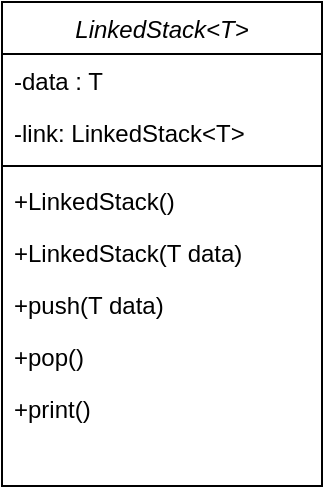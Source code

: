 <mxfile version="14.6.1" type="device" pages="6"><diagram id="C5RBs43oDa-KdzZeNtuy" name="Stack"><mxGraphModel dx="1422" dy="737" grid="1" gridSize="10" guides="1" tooltips="1" connect="1" arrows="1" fold="1" page="1" pageScale="1" pageWidth="827" pageHeight="1169" math="0" shadow="0"><root><mxCell id="WIyWlLk6GJQsqaUBKTNV-0"/><mxCell id="WIyWlLk6GJQsqaUBKTNV-1" parent="WIyWlLk6GJQsqaUBKTNV-0"/><mxCell id="zkfFHV4jXpPFQw0GAbJ--0" value="LinkedStack&lt;T&gt;" style="swimlane;fontStyle=2;align=center;verticalAlign=top;childLayout=stackLayout;horizontal=1;startSize=26;horizontalStack=0;resizeParent=1;resizeLast=0;collapsible=1;marginBottom=0;rounded=0;shadow=0;strokeWidth=1;" parent="WIyWlLk6GJQsqaUBKTNV-1" vertex="1"><mxGeometry x="220" y="120" width="160" height="242" as="geometry"><mxRectangle x="230" y="140" width="160" height="26" as="alternateBounds"/></mxGeometry></mxCell><mxCell id="zkfFHV4jXpPFQw0GAbJ--1" value="-data : T" style="text;align=left;verticalAlign=top;spacingLeft=4;spacingRight=4;overflow=hidden;rotatable=0;points=[[0,0.5],[1,0.5]];portConstraint=eastwest;" parent="zkfFHV4jXpPFQw0GAbJ--0" vertex="1"><mxGeometry y="26" width="160" height="26" as="geometry"/></mxCell><mxCell id="U_jx0xz8f3jHCyeJNCuz-4" value="-link: LinkedStack&lt;T&gt;" style="text;align=left;verticalAlign=top;spacingLeft=4;spacingRight=4;overflow=hidden;rotatable=0;points=[[0,0.5],[1,0.5]];portConstraint=eastwest;" parent="zkfFHV4jXpPFQw0GAbJ--0" vertex="1"><mxGeometry y="52" width="160" height="26" as="geometry"/></mxCell><mxCell id="zkfFHV4jXpPFQw0GAbJ--4" value="" style="line;html=1;strokeWidth=1;align=left;verticalAlign=middle;spacingTop=-1;spacingLeft=3;spacingRight=3;rotatable=0;labelPosition=right;points=[];portConstraint=eastwest;" parent="zkfFHV4jXpPFQw0GAbJ--0" vertex="1"><mxGeometry y="78" width="160" height="8" as="geometry"/></mxCell><mxCell id="zkfFHV4jXpPFQw0GAbJ--5" value="+LinkedStack()" style="text;align=left;verticalAlign=top;spacingLeft=4;spacingRight=4;overflow=hidden;rotatable=0;points=[[0,0.5],[1,0.5]];portConstraint=eastwest;" parent="zkfFHV4jXpPFQw0GAbJ--0" vertex="1"><mxGeometry y="86" width="160" height="26" as="geometry"/></mxCell><mxCell id="Gjav0q7gZpgIkzUmLPk4-0" value="+LinkedStack(T data)" style="text;align=left;verticalAlign=top;spacingLeft=4;spacingRight=4;overflow=hidden;rotatable=0;points=[[0,0.5],[1,0.5]];portConstraint=eastwest;" parent="zkfFHV4jXpPFQw0GAbJ--0" vertex="1"><mxGeometry y="112" width="160" height="26" as="geometry"/></mxCell><mxCell id="U_jx0xz8f3jHCyeJNCuz-3" value="+push(T data)" style="text;align=left;verticalAlign=top;spacingLeft=4;spacingRight=4;overflow=hidden;rotatable=0;points=[[0,0.5],[1,0.5]];portConstraint=eastwest;" parent="zkfFHV4jXpPFQw0GAbJ--0" vertex="1"><mxGeometry y="138" width="160" height="26" as="geometry"/></mxCell><mxCell id="U_jx0xz8f3jHCyeJNCuz-0" value="+pop()" style="text;align=left;verticalAlign=top;spacingLeft=4;spacingRight=4;overflow=hidden;rotatable=0;points=[[0,0.5],[1,0.5]];portConstraint=eastwest;" parent="zkfFHV4jXpPFQw0GAbJ--0" vertex="1"><mxGeometry y="164" width="160" height="26" as="geometry"/></mxCell><mxCell id="U_jx0xz8f3jHCyeJNCuz-1" value="+print()" style="text;align=left;verticalAlign=top;spacingLeft=4;spacingRight=4;overflow=hidden;rotatable=0;points=[[0,0.5],[1,0.5]];portConstraint=eastwest;" parent="zkfFHV4jXpPFQw0GAbJ--0" vertex="1"><mxGeometry y="190" width="160" height="26" as="geometry"/></mxCell></root></mxGraphModel></diagram><diagram id="ILdFSTdMz445d6EzW77A" name="push"><mxGraphModel dx="1422" dy="737" grid="1" gridSize="10" guides="1" tooltips="1" connect="1" arrows="1" fold="1" page="1" pageScale="1" pageWidth="827" pageHeight="1169" math="0" shadow="0"><root><mxCell id="MnfVbSTkbf0HFc25TVEu-0"/><mxCell id="MnfVbSTkbf0HFc25TVEu-1" parent="MnfVbSTkbf0HFc25TVEu-0"/><mxCell id="OUeRWbcd-iy1fhBErQx--0" value="Stack" style="shape=table;html=1;whiteSpace=wrap;startSize=20;container=1;collapsible=0;childLayout=tableLayout;" parent="MnfVbSTkbf0HFc25TVEu-1" vertex="1"><mxGeometry x="40" y="180" width="170" height="70" as="geometry"/></mxCell><mxCell id="OUeRWbcd-iy1fhBErQx--1" value="" style="shape=partialRectangle;html=1;whiteSpace=wrap;collapsible=0;dropTarget=0;pointerEvents=0;fillColor=none;top=0;left=0;bottom=0;right=0;points=[[0,0.5],[1,0.5]];portConstraint=eastwest;" parent="OUeRWbcd-iy1fhBErQx--0" vertex="1"><mxGeometry y="20" width="170" height="23" as="geometry"/></mxCell><mxCell id="OUeRWbcd-iy1fhBErQx--2" value="data" style="shape=partialRectangle;html=1;whiteSpace=wrap;connectable=0;overflow=hidden;fillColor=none;top=0;left=0;bottom=0;right=0;" parent="OUeRWbcd-iy1fhBErQx--1" vertex="1"><mxGeometry width="40" height="23" as="geometry"/></mxCell><mxCell id="OUeRWbcd-iy1fhBErQx--3" value="default" style="shape=partialRectangle;html=1;whiteSpace=wrap;connectable=0;overflow=hidden;fillColor=none;top=0;left=0;bottom=0;right=0;" parent="OUeRWbcd-iy1fhBErQx--1" vertex="1"><mxGeometry x="40" width="130" height="23" as="geometry"/></mxCell><mxCell id="OUeRWbcd-iy1fhBErQx--4" value="" style="shape=partialRectangle;html=1;whiteSpace=wrap;collapsible=0;dropTarget=0;pointerEvents=0;fillColor=none;top=0;left=0;bottom=0;right=0;points=[[0,0.5],[1,0.5]];portConstraint=eastwest;" parent="OUeRWbcd-iy1fhBErQx--0" vertex="1"><mxGeometry y="43" width="170" height="27" as="geometry"/></mxCell><mxCell id="OUeRWbcd-iy1fhBErQx--5" value="link" style="shape=partialRectangle;html=1;whiteSpace=wrap;connectable=0;overflow=hidden;fillColor=none;top=0;left=0;bottom=0;right=0;" parent="OUeRWbcd-iy1fhBErQx--4" vertex="1"><mxGeometry width="40" height="27" as="geometry"/></mxCell><mxCell id="OUeRWbcd-iy1fhBErQx--6" value="Node" style="shape=partialRectangle;html=1;whiteSpace=wrap;connectable=0;overflow=hidden;fillColor=#fff2cc;top=0;left=0;bottom=0;right=0;strokeColor=#d6b656;" parent="OUeRWbcd-iy1fhBErQx--4" vertex="1"><mxGeometry x="40" width="130" height="27" as="geometry"/></mxCell><mxCell id="7AyLF23Lwh1sRZH7eosT-0" value="Node" style="shape=table;html=1;whiteSpace=wrap;startSize=20;container=1;collapsible=0;childLayout=tableLayout;" parent="MnfVbSTkbf0HFc25TVEu-1" vertex="1"><mxGeometry x="260" y="180" width="170" height="70" as="geometry"/></mxCell><mxCell id="7AyLF23Lwh1sRZH7eosT-1" value="" style="shape=partialRectangle;html=1;whiteSpace=wrap;collapsible=0;dropTarget=0;pointerEvents=0;fillColor=none;top=0;left=0;bottom=0;right=0;points=[[0,0.5],[1,0.5]];portConstraint=eastwest;" parent="7AyLF23Lwh1sRZH7eosT-0" vertex="1"><mxGeometry y="20" width="170" height="23" as="geometry"/></mxCell><mxCell id="7AyLF23Lwh1sRZH7eosT-2" value="data" style="shape=partialRectangle;html=1;whiteSpace=wrap;connectable=0;overflow=hidden;fillColor=none;top=0;left=0;bottom=0;right=0;" parent="7AyLF23Lwh1sRZH7eosT-1" vertex="1"><mxGeometry width="40" height="23" as="geometry"/></mxCell><mxCell id="7AyLF23Lwh1sRZH7eosT-3" value="ABC" style="shape=partialRectangle;html=1;whiteSpace=wrap;connectable=0;overflow=hidden;fillColor=none;top=0;left=0;bottom=0;right=0;" parent="7AyLF23Lwh1sRZH7eosT-1" vertex="1"><mxGeometry x="40" width="130" height="23" as="geometry"/></mxCell><mxCell id="7AyLF23Lwh1sRZH7eosT-4" value="" style="shape=partialRectangle;html=1;whiteSpace=wrap;collapsible=0;dropTarget=0;pointerEvents=0;fillColor=none;top=0;left=0;bottom=0;right=0;points=[[0,0.5],[1,0.5]];portConstraint=eastwest;" parent="7AyLF23Lwh1sRZH7eosT-0" vertex="1"><mxGeometry y="43" width="170" height="27" as="geometry"/></mxCell><mxCell id="7AyLF23Lwh1sRZH7eosT-5" value="link" style="shape=partialRectangle;html=1;whiteSpace=wrap;connectable=0;overflow=hidden;fillColor=none;top=0;left=0;bottom=0;right=0;" parent="7AyLF23Lwh1sRZH7eosT-4" vertex="1"><mxGeometry width="40" height="27" as="geometry"/></mxCell><mxCell id="7AyLF23Lwh1sRZH7eosT-6" value="null" style="shape=partialRectangle;html=1;whiteSpace=wrap;connectable=0;overflow=hidden;fillColor=none;top=0;left=0;bottom=0;right=0;" parent="7AyLF23Lwh1sRZH7eosT-4" vertex="1"><mxGeometry x="40" width="130" height="27" as="geometry"/></mxCell><mxCell id="lFqsLT2ew4MOCOXCd8q2-2" style="edgeStyle=orthogonalEdgeStyle;rounded=0;orthogonalLoop=1;jettySize=auto;html=1;entryX=0;entryY=0;entryDx=0;entryDy=0;" parent="MnfVbSTkbf0HFc25TVEu-1" source="OUeRWbcd-iy1fhBErQx--4" target="7AyLF23Lwh1sRZH7eosT-0" edge="1"><mxGeometry relative="1" as="geometry"/></mxCell><mxCell id="L0BkbAd3pCmM5xKtHcHA-0" value="Stack" style="shape=table;html=1;whiteSpace=wrap;startSize=20;container=1;collapsible=0;childLayout=tableLayout;" parent="MnfVbSTkbf0HFc25TVEu-1" vertex="1"><mxGeometry x="40" y="50" width="170" height="70" as="geometry"/></mxCell><mxCell id="L0BkbAd3pCmM5xKtHcHA-1" value="" style="shape=partialRectangle;html=1;whiteSpace=wrap;collapsible=0;dropTarget=0;pointerEvents=0;fillColor=none;top=0;left=0;bottom=0;right=0;points=[[0,0.5],[1,0.5]];portConstraint=eastwest;" parent="L0BkbAd3pCmM5xKtHcHA-0" vertex="1"><mxGeometry y="20" width="170" height="23" as="geometry"/></mxCell><mxCell id="L0BkbAd3pCmM5xKtHcHA-2" value="data" style="shape=partialRectangle;html=1;whiteSpace=wrap;connectable=0;overflow=hidden;fillColor=none;top=0;left=0;bottom=0;right=0;" parent="L0BkbAd3pCmM5xKtHcHA-1" vertex="1"><mxGeometry width="40" height="23" as="geometry"/></mxCell><mxCell id="L0BkbAd3pCmM5xKtHcHA-3" value="default" style="shape=partialRectangle;html=1;whiteSpace=wrap;connectable=0;overflow=hidden;fillColor=none;top=0;left=0;bottom=0;right=0;" parent="L0BkbAd3pCmM5xKtHcHA-1" vertex="1"><mxGeometry x="40" width="130" height="23" as="geometry"/></mxCell><mxCell id="L0BkbAd3pCmM5xKtHcHA-4" value="" style="shape=partialRectangle;html=1;whiteSpace=wrap;collapsible=0;dropTarget=0;pointerEvents=0;fillColor=none;top=0;left=0;bottom=0;right=0;points=[[0,0.5],[1,0.5]];portConstraint=eastwest;" parent="L0BkbAd3pCmM5xKtHcHA-0" vertex="1"><mxGeometry y="43" width="170" height="27" as="geometry"/></mxCell><mxCell id="L0BkbAd3pCmM5xKtHcHA-5" value="link" style="shape=partialRectangle;html=1;whiteSpace=wrap;connectable=0;overflow=hidden;fillColor=none;top=0;left=0;bottom=0;right=0;" parent="L0BkbAd3pCmM5xKtHcHA-4" vertex="1"><mxGeometry width="40" height="27" as="geometry"/></mxCell><mxCell id="L0BkbAd3pCmM5xKtHcHA-6" value="null" style="shape=partialRectangle;html=1;whiteSpace=wrap;connectable=0;overflow=hidden;fillColor=#f8cecc;top=0;left=0;bottom=0;right=0;strokeColor=#b85450;" parent="L0BkbAd3pCmM5xKtHcHA-4" vertex="1"><mxGeometry x="40" width="130" height="27" as="geometry"/></mxCell><mxCell id="L0BkbAd3pCmM5xKtHcHA-7" value="Node" style="shape=table;html=1;whiteSpace=wrap;startSize=20;container=1;collapsible=0;childLayout=tableLayout;" parent="MnfVbSTkbf0HFc25TVEu-1" vertex="1"><mxGeometry x="260" y="50" width="170" height="70" as="geometry"/></mxCell><mxCell id="L0BkbAd3pCmM5xKtHcHA-8" value="" style="shape=partialRectangle;html=1;whiteSpace=wrap;collapsible=0;dropTarget=0;pointerEvents=0;fillColor=none;top=0;left=0;bottom=0;right=0;points=[[0,0.5],[1,0.5]];portConstraint=eastwest;" parent="L0BkbAd3pCmM5xKtHcHA-7" vertex="1"><mxGeometry y="20" width="170" height="23" as="geometry"/></mxCell><mxCell id="L0BkbAd3pCmM5xKtHcHA-9" value="data" style="shape=partialRectangle;html=1;whiteSpace=wrap;connectable=0;overflow=hidden;fillColor=none;top=0;left=0;bottom=0;right=0;" parent="L0BkbAd3pCmM5xKtHcHA-8" vertex="1"><mxGeometry width="40" height="23" as="geometry"/></mxCell><mxCell id="L0BkbAd3pCmM5xKtHcHA-10" value="ABC" style="shape=partialRectangle;html=1;whiteSpace=wrap;connectable=0;overflow=hidden;fillColor=none;top=0;left=0;bottom=0;right=0;" parent="L0BkbAd3pCmM5xKtHcHA-8" vertex="1"><mxGeometry x="40" width="130" height="23" as="geometry"/></mxCell><mxCell id="L0BkbAd3pCmM5xKtHcHA-11" value="" style="shape=partialRectangle;html=1;whiteSpace=wrap;collapsible=0;dropTarget=0;pointerEvents=0;fillColor=none;top=0;left=0;bottom=0;right=0;points=[[0,0.5],[1,0.5]];portConstraint=eastwest;" parent="L0BkbAd3pCmM5xKtHcHA-7" vertex="1"><mxGeometry y="43" width="170" height="27" as="geometry"/></mxCell><mxCell id="L0BkbAd3pCmM5xKtHcHA-12" value="link" style="shape=partialRectangle;html=1;whiteSpace=wrap;connectable=0;overflow=hidden;fillColor=none;top=0;left=0;bottom=0;right=0;" parent="L0BkbAd3pCmM5xKtHcHA-11" vertex="1"><mxGeometry width="40" height="27" as="geometry"/></mxCell><mxCell id="L0BkbAd3pCmM5xKtHcHA-13" value="null" style="shape=partialRectangle;html=1;whiteSpace=wrap;connectable=0;overflow=hidden;fillColor=none;top=0;left=0;bottom=0;right=0;" parent="L0BkbAd3pCmM5xKtHcHA-11" vertex="1"><mxGeometry x="40" width="130" height="27" as="geometry"/></mxCell></root></mxGraphModel></diagram><diagram id="bH_39TGIaGTgIViiGBHV" name="push2"><mxGraphModel dx="1422" dy="737" grid="1" gridSize="10" guides="1" tooltips="1" connect="1" arrows="1" fold="1" page="1" pageScale="1" pageWidth="827" pageHeight="1169" math="0" shadow="0"><root><mxCell id="cRjyEO72RTVFM3YTqrqa-0"/><mxCell id="cRjyEO72RTVFM3YTqrqa-1" parent="cRjyEO72RTVFM3YTqrqa-0"/><mxCell id="mmiGg-WSc-DtAzu9xIp1-0" value="Stack" style="shape=table;html=1;whiteSpace=wrap;startSize=20;container=1;collapsible=0;childLayout=tableLayout;" parent="cRjyEO72RTVFM3YTqrqa-1" vertex="1"><mxGeometry x="40" y="60" width="170" height="70" as="geometry"/></mxCell><mxCell id="mmiGg-WSc-DtAzu9xIp1-1" value="" style="shape=partialRectangle;html=1;whiteSpace=wrap;collapsible=0;dropTarget=0;pointerEvents=0;fillColor=none;top=0;left=0;bottom=0;right=0;points=[[0,0.5],[1,0.5]];portConstraint=eastwest;" parent="mmiGg-WSc-DtAzu9xIp1-0" vertex="1"><mxGeometry y="20" width="170" height="23" as="geometry"/></mxCell><mxCell id="mmiGg-WSc-DtAzu9xIp1-2" value="data" style="shape=partialRectangle;html=1;whiteSpace=wrap;connectable=0;overflow=hidden;fillColor=none;top=0;left=0;bottom=0;right=0;" parent="mmiGg-WSc-DtAzu9xIp1-1" vertex="1"><mxGeometry width="40" height="23" as="geometry"/></mxCell><mxCell id="mmiGg-WSc-DtAzu9xIp1-3" value="default" style="shape=partialRectangle;html=1;whiteSpace=wrap;connectable=0;overflow=hidden;fillColor=none;top=0;left=0;bottom=0;right=0;" parent="mmiGg-WSc-DtAzu9xIp1-1" vertex="1"><mxGeometry x="40" width="130" height="23" as="geometry"/></mxCell><mxCell id="mmiGg-WSc-DtAzu9xIp1-4" value="" style="shape=partialRectangle;html=1;whiteSpace=wrap;collapsible=0;dropTarget=0;pointerEvents=0;fillColor=none;top=0;left=0;bottom=0;right=0;points=[[0,0.5],[1,0.5]];portConstraint=eastwest;" parent="mmiGg-WSc-DtAzu9xIp1-0" vertex="1"><mxGeometry y="43" width="170" height="27" as="geometry"/></mxCell><mxCell id="mmiGg-WSc-DtAzu9xIp1-5" value="link" style="shape=partialRectangle;html=1;whiteSpace=wrap;connectable=0;overflow=hidden;fillColor=none;top=0;left=0;bottom=0;right=0;" parent="mmiGg-WSc-DtAzu9xIp1-4" vertex="1"><mxGeometry width="40" height="27" as="geometry"/></mxCell><mxCell id="mmiGg-WSc-DtAzu9xIp1-6" value="" style="shape=partialRectangle;html=1;whiteSpace=wrap;connectable=0;overflow=hidden;fillColor=#f8cecc;top=0;left=0;bottom=0;right=0;strokeColor=#b85450;" parent="mmiGg-WSc-DtAzu9xIp1-4" vertex="1"><mxGeometry x="40" width="130" height="27" as="geometry"/></mxCell><mxCell id="mmiGg-WSc-DtAzu9xIp1-7" value="" style="shape=table;html=1;whiteSpace=wrap;startSize=20;container=1;collapsible=0;childLayout=tableLayout;" parent="cRjyEO72RTVFM3YTqrqa-1" vertex="1"><mxGeometry x="260" y="60" width="170" height="70" as="geometry"/></mxCell><mxCell id="mmiGg-WSc-DtAzu9xIp1-8" value="" style="shape=partialRectangle;html=1;whiteSpace=wrap;collapsible=0;dropTarget=0;pointerEvents=0;fillColor=none;top=0;left=0;bottom=0;right=0;points=[[0,0.5],[1,0.5]];portConstraint=eastwest;" parent="mmiGg-WSc-DtAzu9xIp1-7" vertex="1"><mxGeometry y="20" width="170" height="23" as="geometry"/></mxCell><mxCell id="mmiGg-WSc-DtAzu9xIp1-9" value="data" style="shape=partialRectangle;html=1;whiteSpace=wrap;connectable=0;overflow=hidden;fillColor=none;top=0;left=0;bottom=0;right=0;" parent="mmiGg-WSc-DtAzu9xIp1-8" vertex="1"><mxGeometry width="40" height="23" as="geometry"/></mxCell><mxCell id="mmiGg-WSc-DtAzu9xIp1-10" value="ABC" style="shape=partialRectangle;html=1;whiteSpace=wrap;connectable=0;overflow=hidden;fillColor=none;top=0;left=0;bottom=0;right=0;" parent="mmiGg-WSc-DtAzu9xIp1-8" vertex="1"><mxGeometry x="40" width="130" height="23" as="geometry"/></mxCell><mxCell id="mmiGg-WSc-DtAzu9xIp1-11" value="" style="shape=partialRectangle;html=1;whiteSpace=wrap;collapsible=0;dropTarget=0;pointerEvents=0;fillColor=none;top=0;left=0;bottom=0;right=0;points=[[0,0.5],[1,0.5]];portConstraint=eastwest;" parent="mmiGg-WSc-DtAzu9xIp1-7" vertex="1"><mxGeometry y="43" width="170" height="27" as="geometry"/></mxCell><mxCell id="mmiGg-WSc-DtAzu9xIp1-12" value="link" style="shape=partialRectangle;html=1;whiteSpace=wrap;connectable=0;overflow=hidden;fillColor=none;top=0;left=0;bottom=0;right=0;" parent="mmiGg-WSc-DtAzu9xIp1-11" vertex="1"><mxGeometry width="40" height="27" as="geometry"/></mxCell><mxCell id="mmiGg-WSc-DtAzu9xIp1-13" value="null" style="shape=partialRectangle;html=1;whiteSpace=wrap;connectable=0;overflow=hidden;top=0;left=0;bottom=0;right=0;strokeColor=#d6b656;fillColor=none;" parent="mmiGg-WSc-DtAzu9xIp1-11" vertex="1"><mxGeometry x="40" width="130" height="27" as="geometry"/></mxCell><mxCell id="mmiGg-WSc-DtAzu9xIp1-14" style="edgeStyle=orthogonalEdgeStyle;rounded=0;orthogonalLoop=1;jettySize=auto;html=1;entryX=0;entryY=0;entryDx=0;entryDy=0;" parent="cRjyEO72RTVFM3YTqrqa-1" source="mmiGg-WSc-DtAzu9xIp1-4" target="mmiGg-WSc-DtAzu9xIp1-7" edge="1"><mxGeometry relative="1" as="geometry"/></mxCell><mxCell id="mmiGg-WSc-DtAzu9xIp1-15" value="Node" style="shape=table;html=1;whiteSpace=wrap;startSize=20;container=1;collapsible=0;childLayout=tableLayout;" parent="cRjyEO72RTVFM3YTqrqa-1" vertex="1"><mxGeometry x="480" y="60" width="170" height="70" as="geometry"/></mxCell><mxCell id="mmiGg-WSc-DtAzu9xIp1-16" value="" style="shape=partialRectangle;html=1;whiteSpace=wrap;collapsible=0;dropTarget=0;pointerEvents=0;fillColor=none;top=0;left=0;bottom=0;right=0;points=[[0,0.5],[1,0.5]];portConstraint=eastwest;" parent="mmiGg-WSc-DtAzu9xIp1-15" vertex="1"><mxGeometry y="20" width="170" height="23" as="geometry"/></mxCell><mxCell id="mmiGg-WSc-DtAzu9xIp1-17" value="data" style="shape=partialRectangle;html=1;whiteSpace=wrap;connectable=0;overflow=hidden;fillColor=none;top=0;left=0;bottom=0;right=0;" parent="mmiGg-WSc-DtAzu9xIp1-16" vertex="1"><mxGeometry width="40" height="23" as="geometry"/></mxCell><mxCell id="mmiGg-WSc-DtAzu9xIp1-18" value="DEF" style="shape=partialRectangle;html=1;whiteSpace=wrap;connectable=0;overflow=hidden;fillColor=none;top=0;left=0;bottom=0;right=0;" parent="mmiGg-WSc-DtAzu9xIp1-16" vertex="1"><mxGeometry x="40" width="130" height="23" as="geometry"/></mxCell><mxCell id="mmiGg-WSc-DtAzu9xIp1-19" value="" style="shape=partialRectangle;html=1;whiteSpace=wrap;collapsible=0;dropTarget=0;pointerEvents=0;fillColor=none;top=0;left=0;bottom=0;right=0;points=[[0,0.5],[1,0.5]];portConstraint=eastwest;" parent="mmiGg-WSc-DtAzu9xIp1-15" vertex="1"><mxGeometry y="43" width="170" height="27" as="geometry"/></mxCell><mxCell id="mmiGg-WSc-DtAzu9xIp1-20" value="link" style="shape=partialRectangle;html=1;whiteSpace=wrap;connectable=0;overflow=hidden;fillColor=none;top=0;left=0;bottom=0;right=0;" parent="mmiGg-WSc-DtAzu9xIp1-19" vertex="1"><mxGeometry width="40" height="27" as="geometry"/></mxCell><mxCell id="mmiGg-WSc-DtAzu9xIp1-21" value="null" style="shape=partialRectangle;html=1;whiteSpace=wrap;connectable=0;overflow=hidden;fillColor=none;top=0;left=0;bottom=0;right=0;" parent="mmiGg-WSc-DtAzu9xIp1-19" vertex="1"><mxGeometry x="40" width="130" height="27" as="geometry"/></mxCell><mxCell id="NBrzEjmh_buGgA7YdGEY-0" value="Stack" style="shape=table;html=1;whiteSpace=wrap;startSize=20;container=1;collapsible=0;childLayout=tableLayout;" parent="cRjyEO72RTVFM3YTqrqa-1" vertex="1"><mxGeometry x="40" y="210" width="170" height="70" as="geometry"/></mxCell><mxCell id="NBrzEjmh_buGgA7YdGEY-1" value="" style="shape=partialRectangle;html=1;whiteSpace=wrap;collapsible=0;dropTarget=0;pointerEvents=0;fillColor=none;top=0;left=0;bottom=0;right=0;points=[[0,0.5],[1,0.5]];portConstraint=eastwest;" parent="NBrzEjmh_buGgA7YdGEY-0" vertex="1"><mxGeometry y="20" width="170" height="23" as="geometry"/></mxCell><mxCell id="NBrzEjmh_buGgA7YdGEY-2" value="data" style="shape=partialRectangle;html=1;whiteSpace=wrap;connectable=0;overflow=hidden;fillColor=none;top=0;left=0;bottom=0;right=0;" parent="NBrzEjmh_buGgA7YdGEY-1" vertex="1"><mxGeometry width="40" height="23" as="geometry"/></mxCell><mxCell id="NBrzEjmh_buGgA7YdGEY-3" value="default" style="shape=partialRectangle;html=1;whiteSpace=wrap;connectable=0;overflow=hidden;fillColor=none;top=0;left=0;bottom=0;right=0;" parent="NBrzEjmh_buGgA7YdGEY-1" vertex="1"><mxGeometry x="40" width="130" height="23" as="geometry"/></mxCell><mxCell id="NBrzEjmh_buGgA7YdGEY-4" value="" style="shape=partialRectangle;html=1;whiteSpace=wrap;collapsible=0;dropTarget=0;pointerEvents=0;fillColor=none;top=0;left=0;bottom=0;right=0;points=[[0,0.5],[1,0.5]];portConstraint=eastwest;" parent="NBrzEjmh_buGgA7YdGEY-0" vertex="1"><mxGeometry y="43" width="170" height="27" as="geometry"/></mxCell><mxCell id="NBrzEjmh_buGgA7YdGEY-5" value="link" style="shape=partialRectangle;html=1;whiteSpace=wrap;connectable=0;overflow=hidden;fillColor=none;top=0;left=0;bottom=0;right=0;" parent="NBrzEjmh_buGgA7YdGEY-4" vertex="1"><mxGeometry width="40" height="27" as="geometry"/></mxCell><mxCell id="NBrzEjmh_buGgA7YdGEY-6" value="" style="shape=partialRectangle;html=1;whiteSpace=wrap;connectable=0;overflow=hidden;top=0;left=0;bottom=0;right=0;strokeColor=#b85450;fillColor=none;" parent="NBrzEjmh_buGgA7YdGEY-4" vertex="1"><mxGeometry x="40" width="130" height="27" as="geometry"/></mxCell><mxCell id="NBrzEjmh_buGgA7YdGEY-7" value="" style="shape=table;html=1;whiteSpace=wrap;startSize=20;container=1;collapsible=0;childLayout=tableLayout;" parent="cRjyEO72RTVFM3YTqrqa-1" vertex="1"><mxGeometry x="260" y="210" width="170" height="70" as="geometry"/></mxCell><mxCell id="NBrzEjmh_buGgA7YdGEY-8" value="" style="shape=partialRectangle;html=1;whiteSpace=wrap;collapsible=0;dropTarget=0;pointerEvents=0;fillColor=none;top=0;left=0;bottom=0;right=0;points=[[0,0.5],[1,0.5]];portConstraint=eastwest;" parent="NBrzEjmh_buGgA7YdGEY-7" vertex="1"><mxGeometry y="20" width="170" height="23" as="geometry"/></mxCell><mxCell id="NBrzEjmh_buGgA7YdGEY-9" value="data" style="shape=partialRectangle;html=1;whiteSpace=wrap;connectable=0;overflow=hidden;fillColor=none;top=0;left=0;bottom=0;right=0;" parent="NBrzEjmh_buGgA7YdGEY-8" vertex="1"><mxGeometry width="40" height="23" as="geometry"/></mxCell><mxCell id="NBrzEjmh_buGgA7YdGEY-10" value="ABC" style="shape=partialRectangle;html=1;whiteSpace=wrap;connectable=0;overflow=hidden;fillColor=none;top=0;left=0;bottom=0;right=0;" parent="NBrzEjmh_buGgA7YdGEY-8" vertex="1"><mxGeometry x="40" width="130" height="23" as="geometry"/></mxCell><mxCell id="NBrzEjmh_buGgA7YdGEY-11" value="" style="shape=partialRectangle;html=1;whiteSpace=wrap;collapsible=0;dropTarget=0;pointerEvents=0;fillColor=none;top=0;left=0;bottom=0;right=0;points=[[0,0.5],[1,0.5]];portConstraint=eastwest;" parent="NBrzEjmh_buGgA7YdGEY-7" vertex="1"><mxGeometry y="43" width="170" height="27" as="geometry"/></mxCell><mxCell id="NBrzEjmh_buGgA7YdGEY-12" value="link" style="shape=partialRectangle;html=1;whiteSpace=wrap;connectable=0;overflow=hidden;fillColor=none;top=0;left=0;bottom=0;right=0;" parent="NBrzEjmh_buGgA7YdGEY-11" vertex="1"><mxGeometry width="40" height="27" as="geometry"/></mxCell><mxCell id="NBrzEjmh_buGgA7YdGEY-13" value="Node" style="shape=partialRectangle;html=1;whiteSpace=wrap;connectable=0;overflow=hidden;top=0;left=0;bottom=0;right=0;strokeColor=#d6b656;fillColor=#fff2cc;" parent="NBrzEjmh_buGgA7YdGEY-11" vertex="1"><mxGeometry x="40" width="130" height="27" as="geometry"/></mxCell><mxCell id="NBrzEjmh_buGgA7YdGEY-14" style="edgeStyle=orthogonalEdgeStyle;rounded=0;orthogonalLoop=1;jettySize=auto;html=1;entryX=0;entryY=0;entryDx=0;entryDy=0;" parent="cRjyEO72RTVFM3YTqrqa-1" source="NBrzEjmh_buGgA7YdGEY-4" target="NBrzEjmh_buGgA7YdGEY-7" edge="1"><mxGeometry relative="1" as="geometry"/></mxCell><mxCell id="NBrzEjmh_buGgA7YdGEY-15" value="Node" style="shape=table;html=1;whiteSpace=wrap;startSize=20;container=1;collapsible=0;childLayout=tableLayout;" parent="cRjyEO72RTVFM3YTqrqa-1" vertex="1"><mxGeometry x="480" y="210" width="170" height="70" as="geometry"/></mxCell><mxCell id="NBrzEjmh_buGgA7YdGEY-16" value="" style="shape=partialRectangle;html=1;whiteSpace=wrap;collapsible=0;dropTarget=0;pointerEvents=0;fillColor=none;top=0;left=0;bottom=0;right=0;points=[[0,0.5],[1,0.5]];portConstraint=eastwest;" parent="NBrzEjmh_buGgA7YdGEY-15" vertex="1"><mxGeometry y="20" width="170" height="23" as="geometry"/></mxCell><mxCell id="NBrzEjmh_buGgA7YdGEY-17" value="data" style="shape=partialRectangle;html=1;whiteSpace=wrap;connectable=0;overflow=hidden;fillColor=none;top=0;left=0;bottom=0;right=0;" parent="NBrzEjmh_buGgA7YdGEY-16" vertex="1"><mxGeometry width="40" height="23" as="geometry"/></mxCell><mxCell id="NBrzEjmh_buGgA7YdGEY-18" value="DEF" style="shape=partialRectangle;html=1;whiteSpace=wrap;connectable=0;overflow=hidden;fillColor=none;top=0;left=0;bottom=0;right=0;" parent="NBrzEjmh_buGgA7YdGEY-16" vertex="1"><mxGeometry x="40" width="130" height="23" as="geometry"/></mxCell><mxCell id="NBrzEjmh_buGgA7YdGEY-19" value="" style="shape=partialRectangle;html=1;whiteSpace=wrap;collapsible=0;dropTarget=0;pointerEvents=0;fillColor=none;top=0;left=0;bottom=0;right=0;points=[[0,0.5],[1,0.5]];portConstraint=eastwest;" parent="NBrzEjmh_buGgA7YdGEY-15" vertex="1"><mxGeometry y="43" width="170" height="27" as="geometry"/></mxCell><mxCell id="NBrzEjmh_buGgA7YdGEY-20" value="link" style="shape=partialRectangle;html=1;whiteSpace=wrap;connectable=0;overflow=hidden;fillColor=none;top=0;left=0;bottom=0;right=0;" parent="NBrzEjmh_buGgA7YdGEY-19" vertex="1"><mxGeometry width="40" height="27" as="geometry"/></mxCell><mxCell id="NBrzEjmh_buGgA7YdGEY-21" value="null" style="shape=partialRectangle;html=1;whiteSpace=wrap;connectable=0;overflow=hidden;fillColor=none;top=0;left=0;bottom=0;right=0;" parent="NBrzEjmh_buGgA7YdGEY-19" vertex="1"><mxGeometry x="40" width="130" height="27" as="geometry"/></mxCell><mxCell id="NBrzEjmh_buGgA7YdGEY-22" style="edgeStyle=orthogonalEdgeStyle;rounded=0;orthogonalLoop=1;jettySize=auto;html=1;entryX=0;entryY=0;entryDx=0;entryDy=0;" parent="cRjyEO72RTVFM3YTqrqa-1" source="NBrzEjmh_buGgA7YdGEY-11" target="NBrzEjmh_buGgA7YdGEY-15" edge="1"><mxGeometry relative="1" as="geometry"/></mxCell></root></mxGraphModel></diagram><diagram id="nvgUvkPA3XX9EAOwO-4T" name="pop"><mxGraphModel dx="1422" dy="737" grid="1" gridSize="10" guides="1" tooltips="1" connect="1" arrows="1" fold="1" page="1" pageScale="1" pageWidth="827" pageHeight="1169" math="0" shadow="0"><root><mxCell id="FpTAjflb5uim8xQB7kFj-0"/><mxCell id="FpTAjflb5uim8xQB7kFj-1" parent="FpTAjflb5uim8xQB7kFj-0"/><mxCell id="oQEyMHWPCuVlRYaDYy8H-0" value="Stack" style="shape=table;html=1;whiteSpace=wrap;startSize=20;container=1;collapsible=0;childLayout=tableLayout;" parent="FpTAjflb5uim8xQB7kFj-1" vertex="1"><mxGeometry x="40" y="60" width="170" height="70" as="geometry"/></mxCell><mxCell id="oQEyMHWPCuVlRYaDYy8H-1" value="" style="shape=partialRectangle;html=1;whiteSpace=wrap;collapsible=0;dropTarget=0;pointerEvents=0;fillColor=none;top=0;left=0;bottom=0;right=0;points=[[0,0.5],[1,0.5]];portConstraint=eastwest;" parent="oQEyMHWPCuVlRYaDYy8H-0" vertex="1"><mxGeometry y="20" width="170" height="23" as="geometry"/></mxCell><mxCell id="oQEyMHWPCuVlRYaDYy8H-2" value="data" style="shape=partialRectangle;html=1;whiteSpace=wrap;connectable=0;overflow=hidden;fillColor=none;top=0;left=0;bottom=0;right=0;" parent="oQEyMHWPCuVlRYaDYy8H-1" vertex="1"><mxGeometry width="40" height="23" as="geometry"/></mxCell><mxCell id="oQEyMHWPCuVlRYaDYy8H-3" value="default" style="shape=partialRectangle;html=1;whiteSpace=wrap;connectable=0;overflow=hidden;fillColor=none;top=0;left=0;bottom=0;right=0;" parent="oQEyMHWPCuVlRYaDYy8H-1" vertex="1"><mxGeometry x="40" width="130" height="23" as="geometry"/></mxCell><mxCell id="oQEyMHWPCuVlRYaDYy8H-4" value="" style="shape=partialRectangle;html=1;whiteSpace=wrap;collapsible=0;dropTarget=0;pointerEvents=0;fillColor=none;top=0;left=0;bottom=0;right=0;points=[[0,0.5],[1,0.5]];portConstraint=eastwest;" parent="oQEyMHWPCuVlRYaDYy8H-0" vertex="1"><mxGeometry y="43" width="170" height="27" as="geometry"/></mxCell><mxCell id="oQEyMHWPCuVlRYaDYy8H-5" value="link" style="shape=partialRectangle;html=1;whiteSpace=wrap;connectable=0;overflow=hidden;fillColor=none;top=0;left=0;bottom=0;right=0;" parent="oQEyMHWPCuVlRYaDYy8H-4" vertex="1"><mxGeometry width="40" height="27" as="geometry"/></mxCell><mxCell id="oQEyMHWPCuVlRYaDYy8H-6" value="Node 1" style="shape=partialRectangle;html=1;whiteSpace=wrap;connectable=0;overflow=hidden;fillColor=none;top=0;left=0;bottom=0;right=0;" parent="oQEyMHWPCuVlRYaDYy8H-4" vertex="1"><mxGeometry x="40" width="130" height="27" as="geometry"/></mxCell><mxCell id="oQEyMHWPCuVlRYaDYy8H-7" value="Node 1" style="shape=table;html=1;whiteSpace=wrap;startSize=20;container=1;collapsible=0;childLayout=tableLayout;" parent="FpTAjflb5uim8xQB7kFj-1" vertex="1"><mxGeometry x="260" y="60" width="170" height="70" as="geometry"/></mxCell><mxCell id="oQEyMHWPCuVlRYaDYy8H-8" value="" style="shape=partialRectangle;html=1;whiteSpace=wrap;collapsible=0;dropTarget=0;pointerEvents=0;fillColor=none;top=0;left=0;bottom=0;right=0;points=[[0,0.5],[1,0.5]];portConstraint=eastwest;" parent="oQEyMHWPCuVlRYaDYy8H-7" vertex="1"><mxGeometry y="20" width="170" height="23" as="geometry"/></mxCell><mxCell id="oQEyMHWPCuVlRYaDYy8H-9" value="data" style="shape=partialRectangle;html=1;whiteSpace=wrap;connectable=0;overflow=hidden;fillColor=none;top=0;left=0;bottom=0;right=0;" parent="oQEyMHWPCuVlRYaDYy8H-8" vertex="1"><mxGeometry width="40" height="23" as="geometry"/></mxCell><mxCell id="oQEyMHWPCuVlRYaDYy8H-10" value="ABC" style="shape=partialRectangle;html=1;whiteSpace=wrap;connectable=0;overflow=hidden;fillColor=none;top=0;left=0;bottom=0;right=0;" parent="oQEyMHWPCuVlRYaDYy8H-8" vertex="1"><mxGeometry x="40" width="130" height="23" as="geometry"/></mxCell><mxCell id="oQEyMHWPCuVlRYaDYy8H-11" value="" style="shape=partialRectangle;html=1;whiteSpace=wrap;collapsible=0;dropTarget=0;pointerEvents=0;fillColor=none;top=0;left=0;bottom=0;right=0;points=[[0,0.5],[1,0.5]];portConstraint=eastwest;" parent="oQEyMHWPCuVlRYaDYy8H-7" vertex="1"><mxGeometry y="43" width="170" height="27" as="geometry"/></mxCell><mxCell id="oQEyMHWPCuVlRYaDYy8H-12" value="link" style="shape=partialRectangle;html=1;whiteSpace=wrap;connectable=0;overflow=hidden;fillColor=none;top=0;left=0;bottom=0;right=0;" parent="oQEyMHWPCuVlRYaDYy8H-11" vertex="1"><mxGeometry width="40" height="27" as="geometry"/></mxCell><mxCell id="oQEyMHWPCuVlRYaDYy8H-13" value="Node 2" style="shape=partialRectangle;html=1;whiteSpace=wrap;connectable=0;overflow=hidden;top=0;left=0;bottom=0;right=0;strokeColor=#b85450;fillColor=none;" parent="oQEyMHWPCuVlRYaDYy8H-11" vertex="1"><mxGeometry x="40" width="130" height="27" as="geometry"/></mxCell><mxCell id="oQEyMHWPCuVlRYaDYy8H-14" style="edgeStyle=orthogonalEdgeStyle;rounded=0;orthogonalLoop=1;jettySize=auto;html=1;entryX=0;entryY=0;entryDx=0;entryDy=0;" parent="FpTAjflb5uim8xQB7kFj-1" source="oQEyMHWPCuVlRYaDYy8H-4" target="oQEyMHWPCuVlRYaDYy8H-7" edge="1"><mxGeometry relative="1" as="geometry"/></mxCell><mxCell id="JKNx4b8XnV9r15LXM6F4-7" style="edgeStyle=orthogonalEdgeStyle;rounded=0;orthogonalLoop=1;jettySize=auto;html=1;entryX=1;entryY=0;entryDx=0;entryDy=0;" parent="FpTAjflb5uim8xQB7kFj-1" source="oQEyMHWPCuVlRYaDYy8H-15" target="JKNx4b8XnV9r15LXM6F4-0" edge="1"><mxGeometry relative="1" as="geometry"><Array as="points"><mxPoint x="700" y="120"/><mxPoint x="700" y="150"/><mxPoint x="650" y="150"/></Array></mxGeometry></mxCell><mxCell id="oQEyMHWPCuVlRYaDYy8H-15" value="Node 2" style="shape=table;html=1;whiteSpace=wrap;startSize=20;container=1;collapsible=0;childLayout=tableLayout;" parent="FpTAjflb5uim8xQB7kFj-1" vertex="1"><mxGeometry x="480" y="60" width="170" height="70" as="geometry"/></mxCell><mxCell id="oQEyMHWPCuVlRYaDYy8H-16" value="" style="shape=partialRectangle;html=1;whiteSpace=wrap;collapsible=0;dropTarget=0;pointerEvents=0;fillColor=none;top=0;left=0;bottom=0;right=0;points=[[0,0.5],[1,0.5]];portConstraint=eastwest;" parent="oQEyMHWPCuVlRYaDYy8H-15" vertex="1"><mxGeometry y="20" width="170" height="23" as="geometry"/></mxCell><mxCell id="oQEyMHWPCuVlRYaDYy8H-17" value="data" style="shape=partialRectangle;html=1;whiteSpace=wrap;connectable=0;overflow=hidden;fillColor=none;top=0;left=0;bottom=0;right=0;" parent="oQEyMHWPCuVlRYaDYy8H-16" vertex="1"><mxGeometry width="40" height="23" as="geometry"/></mxCell><mxCell id="oQEyMHWPCuVlRYaDYy8H-18" value="DEF" style="shape=partialRectangle;html=1;whiteSpace=wrap;connectable=0;overflow=hidden;fillColor=none;top=0;left=0;bottom=0;right=0;" parent="oQEyMHWPCuVlRYaDYy8H-16" vertex="1"><mxGeometry x="40" width="130" height="23" as="geometry"/></mxCell><mxCell id="oQEyMHWPCuVlRYaDYy8H-19" value="" style="shape=partialRectangle;html=1;whiteSpace=wrap;collapsible=0;dropTarget=0;pointerEvents=0;fillColor=none;top=0;left=0;bottom=0;right=0;points=[[0,0.5],[1,0.5]];portConstraint=eastwest;" parent="oQEyMHWPCuVlRYaDYy8H-15" vertex="1"><mxGeometry y="43" width="170" height="27" as="geometry"/></mxCell><mxCell id="oQEyMHWPCuVlRYaDYy8H-20" value="link" style="shape=partialRectangle;html=1;whiteSpace=wrap;connectable=0;overflow=hidden;fillColor=none;top=0;left=0;bottom=0;right=0;" parent="oQEyMHWPCuVlRYaDYy8H-19" vertex="1"><mxGeometry width="40" height="27" as="geometry"/></mxCell><mxCell id="oQEyMHWPCuVlRYaDYy8H-21" value="Node 3" style="shape=partialRectangle;html=1;whiteSpace=wrap;connectable=0;overflow=hidden;fillColor=#f8cecc;top=0;left=0;bottom=0;right=0;strokeColor=#b85450;" parent="oQEyMHWPCuVlRYaDYy8H-19" vertex="1"><mxGeometry x="40" width="130" height="27" as="geometry"/></mxCell><mxCell id="oQEyMHWPCuVlRYaDYy8H-22" style="edgeStyle=orthogonalEdgeStyle;rounded=0;orthogonalLoop=1;jettySize=auto;html=1;entryX=0;entryY=0;entryDx=0;entryDy=0;" parent="FpTAjflb5uim8xQB7kFj-1" source="oQEyMHWPCuVlRYaDYy8H-11" target="oQEyMHWPCuVlRYaDYy8H-15" edge="1"><mxGeometry relative="1" as="geometry"/></mxCell><mxCell id="oQEyMHWPCuVlRYaDYy8H-48" value="Stack" style="shape=table;html=1;whiteSpace=wrap;startSize=20;container=1;collapsible=0;childLayout=tableLayout;" parent="FpTAjflb5uim8xQB7kFj-1" vertex="1"><mxGeometry x="40" y="370" width="170" height="70" as="geometry"/></mxCell><mxCell id="oQEyMHWPCuVlRYaDYy8H-49" value="" style="shape=partialRectangle;html=1;whiteSpace=wrap;collapsible=0;dropTarget=0;pointerEvents=0;fillColor=none;top=0;left=0;bottom=0;right=0;points=[[0,0.5],[1,0.5]];portConstraint=eastwest;" parent="oQEyMHWPCuVlRYaDYy8H-48" vertex="1"><mxGeometry y="20" width="170" height="23" as="geometry"/></mxCell><mxCell id="oQEyMHWPCuVlRYaDYy8H-50" value="data" style="shape=partialRectangle;html=1;whiteSpace=wrap;connectable=0;overflow=hidden;fillColor=none;top=0;left=0;bottom=0;right=0;" parent="oQEyMHWPCuVlRYaDYy8H-49" vertex="1"><mxGeometry width="40" height="23" as="geometry"/></mxCell><mxCell id="oQEyMHWPCuVlRYaDYy8H-51" value="default" style="shape=partialRectangle;html=1;whiteSpace=wrap;connectable=0;overflow=hidden;fillColor=none;top=0;left=0;bottom=0;right=0;" parent="oQEyMHWPCuVlRYaDYy8H-49" vertex="1"><mxGeometry x="40" width="130" height="23" as="geometry"/></mxCell><mxCell id="oQEyMHWPCuVlRYaDYy8H-52" value="" style="shape=partialRectangle;html=1;whiteSpace=wrap;collapsible=0;dropTarget=0;pointerEvents=0;fillColor=none;top=0;left=0;bottom=0;right=0;points=[[0,0.5],[1,0.5]];portConstraint=eastwest;" parent="oQEyMHWPCuVlRYaDYy8H-48" vertex="1"><mxGeometry y="43" width="170" height="27" as="geometry"/></mxCell><mxCell id="oQEyMHWPCuVlRYaDYy8H-53" value="link" style="shape=partialRectangle;html=1;whiteSpace=wrap;connectable=0;overflow=hidden;fillColor=none;top=0;left=0;bottom=0;right=0;" parent="oQEyMHWPCuVlRYaDYy8H-52" vertex="1"><mxGeometry width="40" height="27" as="geometry"/></mxCell><mxCell id="oQEyMHWPCuVlRYaDYy8H-54" value="Node 1" style="shape=partialRectangle;html=1;whiteSpace=wrap;connectable=0;overflow=hidden;fillColor=none;top=0;left=0;bottom=0;right=0;" parent="oQEyMHWPCuVlRYaDYy8H-52" vertex="1"><mxGeometry x="40" width="130" height="27" as="geometry"/></mxCell><mxCell id="oQEyMHWPCuVlRYaDYy8H-55" value="Node 1" style="shape=table;html=1;whiteSpace=wrap;startSize=20;container=1;collapsible=0;childLayout=tableLayout;" parent="FpTAjflb5uim8xQB7kFj-1" vertex="1"><mxGeometry x="260" y="370" width="170" height="70" as="geometry"/></mxCell><mxCell id="oQEyMHWPCuVlRYaDYy8H-56" value="" style="shape=partialRectangle;html=1;whiteSpace=wrap;collapsible=0;dropTarget=0;pointerEvents=0;fillColor=none;top=0;left=0;bottom=0;right=0;points=[[0,0.5],[1,0.5]];portConstraint=eastwest;" parent="oQEyMHWPCuVlRYaDYy8H-55" vertex="1"><mxGeometry y="20" width="170" height="23" as="geometry"/></mxCell><mxCell id="oQEyMHWPCuVlRYaDYy8H-57" value="data" style="shape=partialRectangle;html=1;whiteSpace=wrap;connectable=0;overflow=hidden;fillColor=none;top=0;left=0;bottom=0;right=0;" parent="oQEyMHWPCuVlRYaDYy8H-56" vertex="1"><mxGeometry width="40" height="23" as="geometry"/></mxCell><mxCell id="oQEyMHWPCuVlRYaDYy8H-58" value="ABC" style="shape=partialRectangle;html=1;whiteSpace=wrap;connectable=0;overflow=hidden;fillColor=none;top=0;left=0;bottom=0;right=0;" parent="oQEyMHWPCuVlRYaDYy8H-56" vertex="1"><mxGeometry x="40" width="130" height="23" as="geometry"/></mxCell><mxCell id="oQEyMHWPCuVlRYaDYy8H-59" value="" style="shape=partialRectangle;html=1;whiteSpace=wrap;collapsible=0;dropTarget=0;pointerEvents=0;fillColor=none;top=0;left=0;bottom=0;right=0;points=[[0,0.5],[1,0.5]];portConstraint=eastwest;" parent="oQEyMHWPCuVlRYaDYy8H-55" vertex="1"><mxGeometry y="43" width="170" height="27" as="geometry"/></mxCell><mxCell id="oQEyMHWPCuVlRYaDYy8H-60" value="link" style="shape=partialRectangle;html=1;whiteSpace=wrap;connectable=0;overflow=hidden;fillColor=none;top=0;left=0;bottom=0;right=0;" parent="oQEyMHWPCuVlRYaDYy8H-59" vertex="1"><mxGeometry width="40" height="27" as="geometry"/></mxCell><mxCell id="oQEyMHWPCuVlRYaDYy8H-61" value="Node 2" style="shape=partialRectangle;html=1;whiteSpace=wrap;connectable=0;overflow=hidden;top=0;left=0;bottom=0;right=0;strokeColor=#d6b656;fillColor=none;" parent="oQEyMHWPCuVlRYaDYy8H-59" vertex="1"><mxGeometry x="40" width="130" height="27" as="geometry"/></mxCell><mxCell id="oQEyMHWPCuVlRYaDYy8H-62" style="edgeStyle=orthogonalEdgeStyle;rounded=0;orthogonalLoop=1;jettySize=auto;html=1;entryX=0;entryY=0;entryDx=0;entryDy=0;" parent="FpTAjflb5uim8xQB7kFj-1" source="oQEyMHWPCuVlRYaDYy8H-52" target="oQEyMHWPCuVlRYaDYy8H-55" edge="1"><mxGeometry relative="1" as="geometry"/></mxCell><mxCell id="JKNx4b8XnV9r15LXM6F4-0" value="Node 3" style="shape=table;html=1;whiteSpace=wrap;startSize=20;container=1;collapsible=0;childLayout=tableLayout;" parent="FpTAjflb5uim8xQB7kFj-1" vertex="1"><mxGeometry x="480" y="170" width="170" height="70" as="geometry"/></mxCell><mxCell id="JKNx4b8XnV9r15LXM6F4-1" value="" style="shape=partialRectangle;html=1;whiteSpace=wrap;collapsible=0;dropTarget=0;pointerEvents=0;fillColor=none;top=0;left=0;bottom=0;right=0;points=[[0,0.5],[1,0.5]];portConstraint=eastwest;" parent="JKNx4b8XnV9r15LXM6F4-0" vertex="1"><mxGeometry y="20" width="170" height="23" as="geometry"/></mxCell><mxCell id="JKNx4b8XnV9r15LXM6F4-2" value="data" style="shape=partialRectangle;html=1;whiteSpace=wrap;connectable=0;overflow=hidden;fillColor=none;top=0;left=0;bottom=0;right=0;" parent="JKNx4b8XnV9r15LXM6F4-1" vertex="1"><mxGeometry width="40" height="23" as="geometry"/></mxCell><mxCell id="JKNx4b8XnV9r15LXM6F4-3" value="DEF" style="shape=partialRectangle;html=1;whiteSpace=wrap;connectable=0;overflow=hidden;fillColor=none;top=0;left=0;bottom=0;right=0;" parent="JKNx4b8XnV9r15LXM6F4-1" vertex="1"><mxGeometry x="40" width="130" height="23" as="geometry"/></mxCell><mxCell id="JKNx4b8XnV9r15LXM6F4-4" value="" style="shape=partialRectangle;html=1;whiteSpace=wrap;collapsible=0;dropTarget=0;pointerEvents=0;fillColor=none;top=0;left=0;bottom=0;right=0;points=[[0,0.5],[1,0.5]];portConstraint=eastwest;" parent="JKNx4b8XnV9r15LXM6F4-0" vertex="1"><mxGeometry y="43" width="170" height="27" as="geometry"/></mxCell><mxCell id="JKNx4b8XnV9r15LXM6F4-5" value="link" style="shape=partialRectangle;html=1;whiteSpace=wrap;connectable=0;overflow=hidden;fillColor=none;top=0;left=0;bottom=0;right=0;" parent="JKNx4b8XnV9r15LXM6F4-4" vertex="1"><mxGeometry width="40" height="27" as="geometry"/></mxCell><mxCell id="JKNx4b8XnV9r15LXM6F4-6" value="null" style="shape=partialRectangle;html=1;whiteSpace=wrap;connectable=0;overflow=hidden;fillColor=#f8cecc;top=0;left=0;bottom=0;right=0;strokeColor=#b85450;" parent="JKNx4b8XnV9r15LXM6F4-4" vertex="1"><mxGeometry x="40" width="130" height="27" as="geometry"/></mxCell><mxCell id="JKNx4b8XnV9r15LXM6F4-9" value="Node 3" style="shape=table;html=1;whiteSpace=wrap;startSize=20;container=1;collapsible=0;childLayout=tableLayout;fillColor=#fff2cc;strokeColor=#d6b656;" parent="FpTAjflb5uim8xQB7kFj-1" vertex="1"><mxGeometry x="480" y="515" width="170" height="70" as="geometry"/></mxCell><mxCell id="JKNx4b8XnV9r15LXM6F4-10" value="" style="shape=partialRectangle;html=1;whiteSpace=wrap;collapsible=0;dropTarget=0;pointerEvents=0;fillColor=none;top=0;left=0;bottom=0;right=0;points=[[0,0.5],[1,0.5]];portConstraint=eastwest;" parent="JKNx4b8XnV9r15LXM6F4-9" vertex="1"><mxGeometry y="20" width="170" height="23" as="geometry"/></mxCell><mxCell id="JKNx4b8XnV9r15LXM6F4-11" value="data" style="shape=partialRectangle;html=1;whiteSpace=wrap;connectable=0;overflow=hidden;fillColor=none;top=0;left=0;bottom=0;right=0;" parent="JKNx4b8XnV9r15LXM6F4-10" vertex="1"><mxGeometry width="40" height="23" as="geometry"/></mxCell><mxCell id="JKNx4b8XnV9r15LXM6F4-12" value="DEF" style="shape=partialRectangle;html=1;whiteSpace=wrap;connectable=0;overflow=hidden;fillColor=none;top=0;left=0;bottom=0;right=0;" parent="JKNx4b8XnV9r15LXM6F4-10" vertex="1"><mxGeometry x="40" width="130" height="23" as="geometry"/></mxCell><mxCell id="JKNx4b8XnV9r15LXM6F4-13" value="" style="shape=partialRectangle;html=1;whiteSpace=wrap;collapsible=0;dropTarget=0;pointerEvents=0;fillColor=none;top=0;left=0;bottom=0;right=0;points=[[0,0.5],[1,0.5]];portConstraint=eastwest;" parent="JKNx4b8XnV9r15LXM6F4-9" vertex="1"><mxGeometry y="43" width="170" height="27" as="geometry"/></mxCell><mxCell id="JKNx4b8XnV9r15LXM6F4-14" value="link" style="shape=partialRectangle;html=1;whiteSpace=wrap;connectable=0;overflow=hidden;fillColor=none;top=0;left=0;bottom=0;right=0;" parent="JKNx4b8XnV9r15LXM6F4-13" vertex="1"><mxGeometry width="40" height="27" as="geometry"/></mxCell><mxCell id="JKNx4b8XnV9r15LXM6F4-15" value="null" style="shape=partialRectangle;html=1;whiteSpace=wrap;connectable=0;overflow=hidden;top=0;left=0;bottom=0;right=0;strokeColor=#b85450;fillColor=none;" parent="JKNx4b8XnV9r15LXM6F4-13" vertex="1"><mxGeometry x="40" width="130" height="27" as="geometry"/></mxCell><mxCell id="JKNx4b8XnV9r15LXM6F4-16" value="&lt;b&gt;Garbage Collected&lt;/b&gt;" style="text;html=1;strokeColor=none;fillColor=none;align=center;verticalAlign=middle;whiteSpace=wrap;rounded=0;" parent="FpTAjflb5uim8xQB7kFj-1" vertex="1"><mxGeometry x="510" y="490" width="110" height="20" as="geometry"/></mxCell><mxCell id="JKNx4b8XnV9r15LXM6F4-17" value="Node 2" style="shape=table;html=1;whiteSpace=wrap;startSize=20;container=1;collapsible=0;childLayout=tableLayout;" parent="FpTAjflb5uim8xQB7kFj-1" vertex="1"><mxGeometry x="480" y="370" width="170" height="70" as="geometry"/></mxCell><mxCell id="JKNx4b8XnV9r15LXM6F4-18" value="" style="shape=partialRectangle;html=1;whiteSpace=wrap;collapsible=0;dropTarget=0;pointerEvents=0;fillColor=none;top=0;left=0;bottom=0;right=0;points=[[0,0.5],[1,0.5]];portConstraint=eastwest;" parent="JKNx4b8XnV9r15LXM6F4-17" vertex="1"><mxGeometry y="20" width="170" height="23" as="geometry"/></mxCell><mxCell id="JKNx4b8XnV9r15LXM6F4-19" value="data" style="shape=partialRectangle;html=1;whiteSpace=wrap;connectable=0;overflow=hidden;fillColor=none;top=0;left=0;bottom=0;right=0;" parent="JKNx4b8XnV9r15LXM6F4-18" vertex="1"><mxGeometry width="40" height="23" as="geometry"/></mxCell><mxCell id="JKNx4b8XnV9r15LXM6F4-20" value="DEF" style="shape=partialRectangle;html=1;whiteSpace=wrap;connectable=0;overflow=hidden;fillColor=none;top=0;left=0;bottom=0;right=0;" parent="JKNx4b8XnV9r15LXM6F4-18" vertex="1"><mxGeometry x="40" width="130" height="23" as="geometry"/></mxCell><mxCell id="JKNx4b8XnV9r15LXM6F4-21" value="" style="shape=partialRectangle;html=1;whiteSpace=wrap;collapsible=0;dropTarget=0;pointerEvents=0;fillColor=none;top=0;left=0;bottom=0;right=0;points=[[0,0.5],[1,0.5]];portConstraint=eastwest;" parent="JKNx4b8XnV9r15LXM6F4-17" vertex="1"><mxGeometry y="43" width="170" height="27" as="geometry"/></mxCell><mxCell id="JKNx4b8XnV9r15LXM6F4-22" value="link" style="shape=partialRectangle;html=1;whiteSpace=wrap;connectable=0;overflow=hidden;fillColor=none;top=0;left=0;bottom=0;right=0;" parent="JKNx4b8XnV9r15LXM6F4-21" vertex="1"><mxGeometry width="40" height="27" as="geometry"/></mxCell><mxCell id="JKNx4b8XnV9r15LXM6F4-23" value="null" style="shape=partialRectangle;html=1;whiteSpace=wrap;connectable=0;overflow=hidden;top=0;left=0;bottom=0;right=0;fillColor=#fff2cc;strokeColor=#d6b656;" parent="JKNx4b8XnV9r15LXM6F4-21" vertex="1"><mxGeometry x="40" width="130" height="27" as="geometry"/></mxCell><mxCell id="JKNx4b8XnV9r15LXM6F4-24" style="edgeStyle=orthogonalEdgeStyle;rounded=0;orthogonalLoop=1;jettySize=auto;html=1;entryX=0;entryY=0;entryDx=0;entryDy=0;" parent="FpTAjflb5uim8xQB7kFj-1" source="oQEyMHWPCuVlRYaDYy8H-59" target="JKNx4b8XnV9r15LXM6F4-17" edge="1"><mxGeometry relative="1" as="geometry"/></mxCell></root></mxGraphModel></diagram><diagram id="jk5S7ay1aDWT_Frs4895" name="pop2"><mxGraphModel dx="1422" dy="737" grid="1" gridSize="10" guides="1" tooltips="1" connect="1" arrows="1" fold="1" page="1" pageScale="1" pageWidth="827" pageHeight="1169" math="0" shadow="0"><root><mxCell id="AswImbX4xXS4eRa53DKl-0"/><mxCell id="AswImbX4xXS4eRa53DKl-1" parent="AswImbX4xXS4eRa53DKl-0"/><mxCell id="Mtmm4e3FPiV3UggFbJXC-0" value="Stack" style="shape=table;html=1;whiteSpace=wrap;startSize=20;container=1;collapsible=0;childLayout=tableLayout;" parent="AswImbX4xXS4eRa53DKl-1" vertex="1"><mxGeometry x="40" y="60" width="170" height="70" as="geometry"/></mxCell><mxCell id="Mtmm4e3FPiV3UggFbJXC-1" value="" style="shape=partialRectangle;html=1;whiteSpace=wrap;collapsible=0;dropTarget=0;pointerEvents=0;fillColor=none;top=0;left=0;bottom=0;right=0;points=[[0,0.5],[1,0.5]];portConstraint=eastwest;" parent="Mtmm4e3FPiV3UggFbJXC-0" vertex="1"><mxGeometry y="20" width="170" height="23" as="geometry"/></mxCell><mxCell id="Mtmm4e3FPiV3UggFbJXC-2" value="data" style="shape=partialRectangle;html=1;whiteSpace=wrap;connectable=0;overflow=hidden;fillColor=none;top=0;left=0;bottom=0;right=0;" parent="Mtmm4e3FPiV3UggFbJXC-1" vertex="1"><mxGeometry width="40" height="23" as="geometry"/></mxCell><mxCell id="Mtmm4e3FPiV3UggFbJXC-3" value="HELLO" style="shape=partialRectangle;html=1;whiteSpace=wrap;connectable=0;overflow=hidden;fillColor=none;top=0;left=0;bottom=0;right=0;" parent="Mtmm4e3FPiV3UggFbJXC-1" vertex="1"><mxGeometry x="40" width="130" height="23" as="geometry"/></mxCell><mxCell id="Mtmm4e3FPiV3UggFbJXC-4" value="" style="shape=partialRectangle;html=1;whiteSpace=wrap;collapsible=0;dropTarget=0;pointerEvents=0;fillColor=none;top=0;left=0;bottom=0;right=0;points=[[0,0.5],[1,0.5]];portConstraint=eastwest;" parent="Mtmm4e3FPiV3UggFbJXC-0" vertex="1"><mxGeometry y="43" width="170" height="27" as="geometry"/></mxCell><mxCell id="Mtmm4e3FPiV3UggFbJXC-5" value="link" style="shape=partialRectangle;html=1;whiteSpace=wrap;connectable=0;overflow=hidden;fillColor=none;top=0;left=0;bottom=0;right=0;" parent="Mtmm4e3FPiV3UggFbJXC-4" vertex="1"><mxGeometry width="40" height="27" as="geometry"/></mxCell><mxCell id="Mtmm4e3FPiV3UggFbJXC-6" value="null" style="shape=partialRectangle;html=1;whiteSpace=wrap;connectable=0;overflow=hidden;fillColor=#f8cecc;top=0;left=0;bottom=0;right=0;strokeColor=#b85450;" parent="Mtmm4e3FPiV3UggFbJXC-4" vertex="1"><mxGeometry x="40" width="130" height="27" as="geometry"/></mxCell><mxCell id="KkOfOqfuO5edUrejLomt-0" value="Stack" style="shape=table;html=1;whiteSpace=wrap;startSize=20;container=1;collapsible=0;childLayout=tableLayout;" parent="AswImbX4xXS4eRa53DKl-1" vertex="1"><mxGeometry x="40" y="160" width="170" height="70" as="geometry"/></mxCell><mxCell id="KkOfOqfuO5edUrejLomt-1" value="" style="shape=partialRectangle;html=1;whiteSpace=wrap;collapsible=0;dropTarget=0;pointerEvents=0;fillColor=none;top=0;left=0;bottom=0;right=0;points=[[0,0.5],[1,0.5]];portConstraint=eastwest;" parent="KkOfOqfuO5edUrejLomt-0" vertex="1"><mxGeometry y="20" width="170" height="23" as="geometry"/></mxCell><mxCell id="KkOfOqfuO5edUrejLomt-2" value="data" style="shape=partialRectangle;html=1;whiteSpace=wrap;connectable=0;overflow=hidden;fillColor=none;top=0;left=0;bottom=0;right=0;" parent="KkOfOqfuO5edUrejLomt-1" vertex="1"><mxGeometry width="40" height="23" as="geometry"/></mxCell><mxCell id="KkOfOqfuO5edUrejLomt-3" value="default" style="shape=partialRectangle;html=1;whiteSpace=wrap;connectable=0;overflow=hidden;fillColor=none;top=0;left=0;bottom=0;right=0;" parent="KkOfOqfuO5edUrejLomt-1" vertex="1"><mxGeometry x="40" width="130" height="23" as="geometry"/></mxCell><mxCell id="KkOfOqfuO5edUrejLomt-4" value="" style="shape=partialRectangle;html=1;whiteSpace=wrap;collapsible=0;dropTarget=0;pointerEvents=0;fillColor=none;top=0;left=0;bottom=0;right=0;points=[[0,0.5],[1,0.5]];portConstraint=eastwest;" parent="KkOfOqfuO5edUrejLomt-0" vertex="1"><mxGeometry y="43" width="170" height="27" as="geometry"/></mxCell><mxCell id="KkOfOqfuO5edUrejLomt-5" value="link" style="shape=partialRectangle;html=1;whiteSpace=wrap;connectable=0;overflow=hidden;fillColor=none;top=0;left=0;bottom=0;right=0;" parent="KkOfOqfuO5edUrejLomt-4" vertex="1"><mxGeometry width="40" height="27" as="geometry"/></mxCell><mxCell id="KkOfOqfuO5edUrejLomt-6" value="null" style="shape=partialRectangle;html=1;whiteSpace=wrap;connectable=0;overflow=hidden;fillColor=#fff2cc;top=0;left=0;bottom=0;right=0;strokeColor=#d6b656;" parent="KkOfOqfuO5edUrejLomt-4" vertex="1"><mxGeometry x="40" width="130" height="27" as="geometry"/></mxCell><mxCell id="KkOfOqfuO5edUrejLomt-7" value="Node 1" style="shape=table;html=1;whiteSpace=wrap;startSize=20;container=1;collapsible=0;childLayout=tableLayout;" parent="AswImbX4xXS4eRa53DKl-1" vertex="1"><mxGeometry x="260" y="160" width="170" height="70" as="geometry"/></mxCell><mxCell id="KkOfOqfuO5edUrejLomt-8" value="" style="shape=partialRectangle;html=1;whiteSpace=wrap;collapsible=0;dropTarget=0;pointerEvents=0;fillColor=none;top=0;left=0;bottom=0;right=0;points=[[0,0.5],[1,0.5]];portConstraint=eastwest;" parent="KkOfOqfuO5edUrejLomt-7" vertex="1"><mxGeometry y="20" width="170" height="23" as="geometry"/></mxCell><mxCell id="KkOfOqfuO5edUrejLomt-9" value="data" style="shape=partialRectangle;html=1;whiteSpace=wrap;connectable=0;overflow=hidden;fillColor=none;top=0;left=0;bottom=0;right=0;" parent="KkOfOqfuO5edUrejLomt-8" vertex="1"><mxGeometry width="40" height="23" as="geometry"/></mxCell><mxCell id="KkOfOqfuO5edUrejLomt-10" value="ABC" style="shape=partialRectangle;html=1;whiteSpace=wrap;connectable=0;overflow=hidden;fillColor=none;top=0;left=0;bottom=0;right=0;" parent="KkOfOqfuO5edUrejLomt-8" vertex="1"><mxGeometry x="40" width="130" height="23" as="geometry"/></mxCell><mxCell id="KkOfOqfuO5edUrejLomt-11" value="" style="shape=partialRectangle;html=1;whiteSpace=wrap;collapsible=0;dropTarget=0;pointerEvents=0;fillColor=none;top=0;left=0;bottom=0;right=0;points=[[0,0.5],[1,0.5]];portConstraint=eastwest;" parent="KkOfOqfuO5edUrejLomt-7" vertex="1"><mxGeometry y="43" width="170" height="27" as="geometry"/></mxCell><mxCell id="KkOfOqfuO5edUrejLomt-12" value="link" style="shape=partialRectangle;html=1;whiteSpace=wrap;connectable=0;overflow=hidden;fillColor=none;top=0;left=0;bottom=0;right=0;" parent="KkOfOqfuO5edUrejLomt-11" vertex="1"><mxGeometry width="40" height="27" as="geometry"/></mxCell><mxCell id="KkOfOqfuO5edUrejLomt-13" value="null" style="shape=partialRectangle;html=1;whiteSpace=wrap;connectable=0;overflow=hidden;top=0;left=0;bottom=0;right=0;fillColor=#f8cecc;strokeColor=#b85450;" parent="KkOfOqfuO5edUrejLomt-11" vertex="1"><mxGeometry x="40" width="130" height="27" as="geometry"/></mxCell><mxCell id="nLNZqU6V1iNC3nNq_azH-0" value="&lt;b&gt;Garbage Collected&lt;/b&gt;" style="text;html=1;strokeColor=none;fillColor=none;align=center;verticalAlign=middle;whiteSpace=wrap;rounded=0;" vertex="1" parent="AswImbX4xXS4eRa53DKl-1"><mxGeometry x="304" y="140" width="110" height="20" as="geometry"/></mxCell></root></mxGraphModel></diagram><diagram id="nNDDknwjmpkwLzm9VhlZ" name="print"><mxGraphModel dx="1422" dy="737" grid="1" gridSize="10" guides="1" tooltips="1" connect="1" arrows="1" fold="1" page="1" pageScale="1" pageWidth="827" pageHeight="1169" math="0" shadow="0"><root><mxCell id="QarsOB-1sz-n0UUxwgP3-0"/><mxCell id="QarsOB-1sz-n0UUxwgP3-1" parent="QarsOB-1sz-n0UUxwgP3-0"/></root></mxGraphModel></diagram></mxfile>